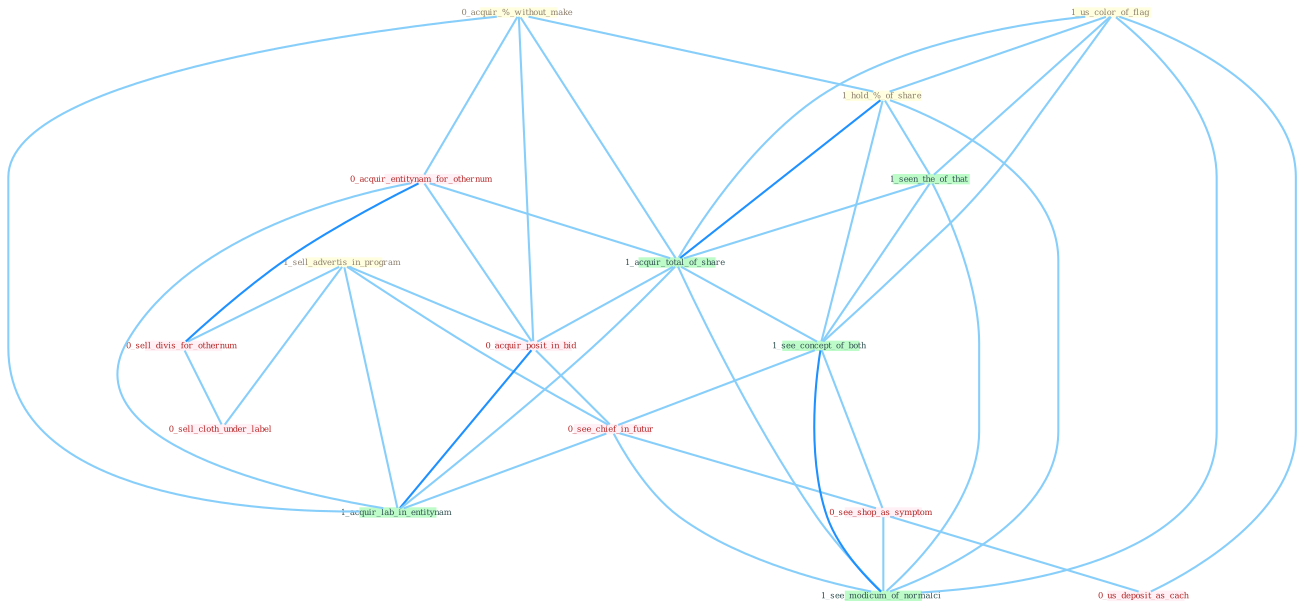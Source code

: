 Graph G{ 
    node
    [shape=polygon,style=filled,width=.5,height=.06,color="#BDFCC9",fixedsize=true,fontsize=4,
    fontcolor="#2f4f4f"];
    {node
    [color="#ffffe0", fontcolor="#8b7d6b"] "0_acquir_%_without_make " "1_us_color_of_flag " "1_sell_advertis_in_program " "1_hold_%_of_share "}
{node [color="#fff0f5", fontcolor="#b22222"] "0_acquir_entitynam_for_othernum " "0_sell_divis_for_othernum " "0_sell_cloth_under_label " "0_acquir_posit_in_bid " "0_see_chief_in_futur " "0_see_shop_as_symptom " "0_us_deposit_as_cach "}
edge [color="#B0E2FF"];

	"0_acquir_%_without_make " -- "1_hold_%_of_share " [w="1", color="#87cefa" ];
	"0_acquir_%_without_make " -- "0_acquir_entitynam_for_othernum " [w="1", color="#87cefa" ];
	"0_acquir_%_without_make " -- "1_acquir_total_of_share " [w="1", color="#87cefa" ];
	"0_acquir_%_without_make " -- "0_acquir_posit_in_bid " [w="1", color="#87cefa" ];
	"0_acquir_%_without_make " -- "1_acquir_lab_in_entitynam " [w="1", color="#87cefa" ];
	"1_us_color_of_flag " -- "1_hold_%_of_share " [w="1", color="#87cefa" ];
	"1_us_color_of_flag " -- "1_seen_the_of_that " [w="1", color="#87cefa" ];
	"1_us_color_of_flag " -- "1_acquir_total_of_share " [w="1", color="#87cefa" ];
	"1_us_color_of_flag " -- "1_see_concept_of_both " [w="1", color="#87cefa" ];
	"1_us_color_of_flag " -- "0_us_deposit_as_cach " [w="1", color="#87cefa" ];
	"1_us_color_of_flag " -- "1_see_modicum_of_normalci " [w="1", color="#87cefa" ];
	"1_sell_advertis_in_program " -- "0_sell_divis_for_othernum " [w="1", color="#87cefa" ];
	"1_sell_advertis_in_program " -- "0_sell_cloth_under_label " [w="1", color="#87cefa" ];
	"1_sell_advertis_in_program " -- "0_acquir_posit_in_bid " [w="1", color="#87cefa" ];
	"1_sell_advertis_in_program " -- "0_see_chief_in_futur " [w="1", color="#87cefa" ];
	"1_sell_advertis_in_program " -- "1_acquir_lab_in_entitynam " [w="1", color="#87cefa" ];
	"1_hold_%_of_share " -- "1_seen_the_of_that " [w="1", color="#87cefa" ];
	"1_hold_%_of_share " -- "1_acquir_total_of_share " [w="2", color="#1e90ff" , len=0.8];
	"1_hold_%_of_share " -- "1_see_concept_of_both " [w="1", color="#87cefa" ];
	"1_hold_%_of_share " -- "1_see_modicum_of_normalci " [w="1", color="#87cefa" ];
	"0_acquir_entitynam_for_othernum " -- "0_sell_divis_for_othernum " [w="2", color="#1e90ff" , len=0.8];
	"0_acquir_entitynam_for_othernum " -- "1_acquir_total_of_share " [w="1", color="#87cefa" ];
	"0_acquir_entitynam_for_othernum " -- "0_acquir_posit_in_bid " [w="1", color="#87cefa" ];
	"0_acquir_entitynam_for_othernum " -- "1_acquir_lab_in_entitynam " [w="1", color="#87cefa" ];
	"1_seen_the_of_that " -- "1_acquir_total_of_share " [w="1", color="#87cefa" ];
	"1_seen_the_of_that " -- "1_see_concept_of_both " [w="1", color="#87cefa" ];
	"1_seen_the_of_that " -- "1_see_modicum_of_normalci " [w="1", color="#87cefa" ];
	"0_sell_divis_for_othernum " -- "0_sell_cloth_under_label " [w="1", color="#87cefa" ];
	"1_acquir_total_of_share " -- "0_acquir_posit_in_bid " [w="1", color="#87cefa" ];
	"1_acquir_total_of_share " -- "1_see_concept_of_both " [w="1", color="#87cefa" ];
	"1_acquir_total_of_share " -- "1_acquir_lab_in_entitynam " [w="1", color="#87cefa" ];
	"1_acquir_total_of_share " -- "1_see_modicum_of_normalci " [w="1", color="#87cefa" ];
	"0_acquir_posit_in_bid " -- "0_see_chief_in_futur " [w="1", color="#87cefa" ];
	"0_acquir_posit_in_bid " -- "1_acquir_lab_in_entitynam " [w="2", color="#1e90ff" , len=0.8];
	"1_see_concept_of_both " -- "0_see_chief_in_futur " [w="1", color="#87cefa" ];
	"1_see_concept_of_both " -- "0_see_shop_as_symptom " [w="1", color="#87cefa" ];
	"1_see_concept_of_both " -- "1_see_modicum_of_normalci " [w="2", color="#1e90ff" , len=0.8];
	"0_see_chief_in_futur " -- "0_see_shop_as_symptom " [w="1", color="#87cefa" ];
	"0_see_chief_in_futur " -- "1_acquir_lab_in_entitynam " [w="1", color="#87cefa" ];
	"0_see_chief_in_futur " -- "1_see_modicum_of_normalci " [w="1", color="#87cefa" ];
	"0_see_shop_as_symptom " -- "0_us_deposit_as_cach " [w="1", color="#87cefa" ];
	"0_see_shop_as_symptom " -- "1_see_modicum_of_normalci " [w="1", color="#87cefa" ];
}